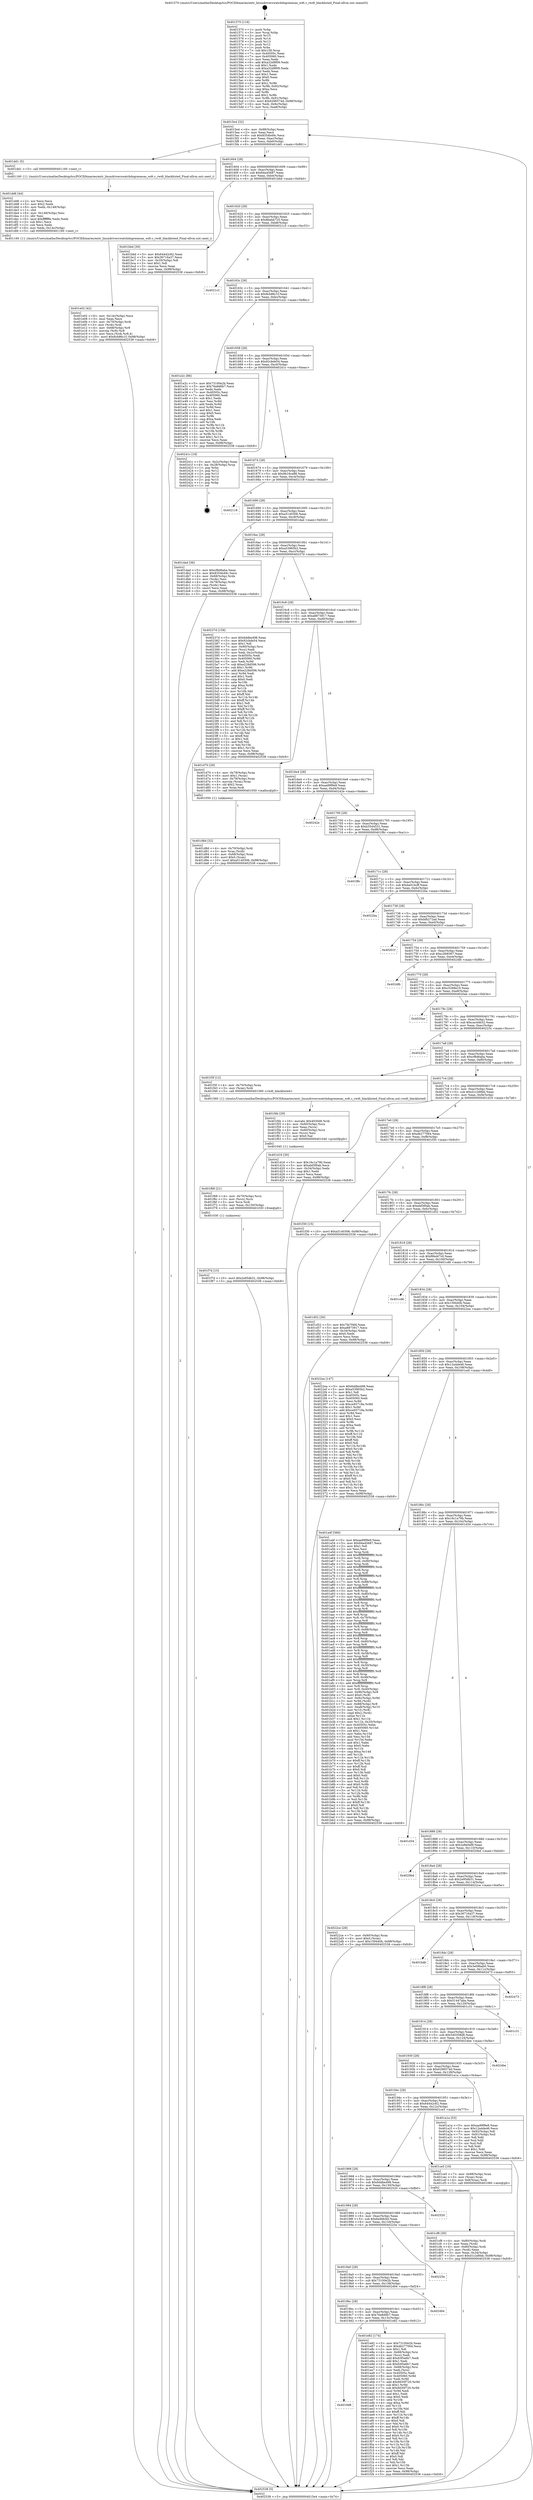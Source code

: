 digraph "0x401570" {
  label = "0x401570 (/mnt/c/Users/mathe/Desktop/tcc/POCII/binaries/extr_linuxdriverswatchdogrenesas_wdt.c_rwdt_blacklisted_Final-ollvm.out::main(0))"
  labelloc = "t"
  node[shape=record]

  Entry [label="",width=0.3,height=0.3,shape=circle,fillcolor=black,style=filled]
  "0x4015e4" [label="{
     0x4015e4 [32]\l
     | [instrs]\l
     &nbsp;&nbsp;0x4015e4 \<+6\>: mov -0x98(%rbp),%eax\l
     &nbsp;&nbsp;0x4015ea \<+2\>: mov %eax,%ecx\l
     &nbsp;&nbsp;0x4015ec \<+6\>: sub $0x8354b49c,%ecx\l
     &nbsp;&nbsp;0x4015f2 \<+6\>: mov %eax,-0xac(%rbp)\l
     &nbsp;&nbsp;0x4015f8 \<+6\>: mov %ecx,-0xb0(%rbp)\l
     &nbsp;&nbsp;0x4015fe \<+6\>: je 0000000000401dd1 \<main+0x861\>\l
  }"]
  "0x401dd1" [label="{
     0x401dd1 [5]\l
     | [instrs]\l
     &nbsp;&nbsp;0x401dd1 \<+5\>: call 0000000000401160 \<next_i\>\l
     | [calls]\l
     &nbsp;&nbsp;0x401160 \{1\} (/mnt/c/Users/mathe/Desktop/tcc/POCII/binaries/extr_linuxdriverswatchdogrenesas_wdt.c_rwdt_blacklisted_Final-ollvm.out::next_i)\l
  }"]
  "0x401604" [label="{
     0x401604 [28]\l
     | [instrs]\l
     &nbsp;&nbsp;0x401604 \<+5\>: jmp 0000000000401609 \<main+0x99\>\l
     &nbsp;&nbsp;0x401609 \<+6\>: mov -0xac(%rbp),%eax\l
     &nbsp;&nbsp;0x40160f \<+5\>: sub $0x84a45687,%eax\l
     &nbsp;&nbsp;0x401614 \<+6\>: mov %eax,-0xb4(%rbp)\l
     &nbsp;&nbsp;0x40161a \<+6\>: je 0000000000401bbd \<main+0x64d\>\l
  }"]
  Exit [label="",width=0.3,height=0.3,shape=circle,fillcolor=black,style=filled,peripheries=2]
  "0x401bbd" [label="{
     0x401bbd [30]\l
     | [instrs]\l
     &nbsp;&nbsp;0x401bbd \<+5\>: mov $0x64442c62,%eax\l
     &nbsp;&nbsp;0x401bc2 \<+5\>: mov $0x36716a37,%ecx\l
     &nbsp;&nbsp;0x401bc7 \<+3\>: mov -0x35(%rbp),%dl\l
     &nbsp;&nbsp;0x401bca \<+3\>: test $0x1,%dl\l
     &nbsp;&nbsp;0x401bcd \<+3\>: cmovne %ecx,%eax\l
     &nbsp;&nbsp;0x401bd0 \<+6\>: mov %eax,-0x98(%rbp)\l
     &nbsp;&nbsp;0x401bd6 \<+5\>: jmp 0000000000402538 \<main+0xfc8\>\l
  }"]
  "0x401620" [label="{
     0x401620 [28]\l
     | [instrs]\l
     &nbsp;&nbsp;0x401620 \<+5\>: jmp 0000000000401625 \<main+0xb5\>\l
     &nbsp;&nbsp;0x401625 \<+6\>: mov -0xac(%rbp),%eax\l
     &nbsp;&nbsp;0x40162b \<+5\>: sub $0x8bebb725,%eax\l
     &nbsp;&nbsp;0x401630 \<+6\>: mov %eax,-0xb8(%rbp)\l
     &nbsp;&nbsp;0x401636 \<+6\>: je 00000000004021c3 \<main+0xc53\>\l
  }"]
  "0x401f7d" [label="{
     0x401f7d [15]\l
     | [instrs]\l
     &nbsp;&nbsp;0x401f7d \<+10\>: movl $0x2e95db31,-0x98(%rbp)\l
     &nbsp;&nbsp;0x401f87 \<+5\>: jmp 0000000000402538 \<main+0xfc8\>\l
  }"]
  "0x4021c3" [label="{
     0x4021c3\l
  }", style=dashed]
  "0x40163c" [label="{
     0x40163c [28]\l
     | [instrs]\l
     &nbsp;&nbsp;0x40163c \<+5\>: jmp 0000000000401641 \<main+0xd1\>\l
     &nbsp;&nbsp;0x401641 \<+6\>: mov -0xac(%rbp),%eax\l
     &nbsp;&nbsp;0x401647 \<+5\>: sub $0x8cb86c1f,%eax\l
     &nbsp;&nbsp;0x40164c \<+6\>: mov %eax,-0xbc(%rbp)\l
     &nbsp;&nbsp;0x401652 \<+6\>: je 0000000000401e2c \<main+0x8bc\>\l
  }"]
  "0x401f68" [label="{
     0x401f68 [21]\l
     | [instrs]\l
     &nbsp;&nbsp;0x401f68 \<+4\>: mov -0x70(%rbp),%rcx\l
     &nbsp;&nbsp;0x401f6c \<+3\>: mov (%rcx),%rcx\l
     &nbsp;&nbsp;0x401f6f \<+3\>: mov %rcx,%rdi\l
     &nbsp;&nbsp;0x401f72 \<+6\>: mov %eax,-0x150(%rbp)\l
     &nbsp;&nbsp;0x401f78 \<+5\>: call 0000000000401030 \<free@plt\>\l
     | [calls]\l
     &nbsp;&nbsp;0x401030 \{1\} (unknown)\l
  }"]
  "0x401e2c" [label="{
     0x401e2c [86]\l
     | [instrs]\l
     &nbsp;&nbsp;0x401e2c \<+5\>: mov $0x73100e2b,%eax\l
     &nbsp;&nbsp;0x401e31 \<+5\>: mov $0x76a8d6b7,%ecx\l
     &nbsp;&nbsp;0x401e36 \<+2\>: xor %edx,%edx\l
     &nbsp;&nbsp;0x401e38 \<+7\>: mov 0x40505c,%esi\l
     &nbsp;&nbsp;0x401e3f \<+7\>: mov 0x405060,%edi\l
     &nbsp;&nbsp;0x401e46 \<+3\>: sub $0x1,%edx\l
     &nbsp;&nbsp;0x401e49 \<+3\>: mov %esi,%r8d\l
     &nbsp;&nbsp;0x401e4c \<+3\>: add %edx,%r8d\l
     &nbsp;&nbsp;0x401e4f \<+4\>: imul %r8d,%esi\l
     &nbsp;&nbsp;0x401e53 \<+3\>: and $0x1,%esi\l
     &nbsp;&nbsp;0x401e56 \<+3\>: cmp $0x0,%esi\l
     &nbsp;&nbsp;0x401e59 \<+4\>: sete %r9b\l
     &nbsp;&nbsp;0x401e5d \<+3\>: cmp $0xa,%edi\l
     &nbsp;&nbsp;0x401e60 \<+4\>: setl %r10b\l
     &nbsp;&nbsp;0x401e64 \<+3\>: mov %r9b,%r11b\l
     &nbsp;&nbsp;0x401e67 \<+3\>: and %r10b,%r11b\l
     &nbsp;&nbsp;0x401e6a \<+3\>: xor %r10b,%r9b\l
     &nbsp;&nbsp;0x401e6d \<+3\>: or %r9b,%r11b\l
     &nbsp;&nbsp;0x401e70 \<+4\>: test $0x1,%r11b\l
     &nbsp;&nbsp;0x401e74 \<+3\>: cmovne %ecx,%eax\l
     &nbsp;&nbsp;0x401e77 \<+6\>: mov %eax,-0x98(%rbp)\l
     &nbsp;&nbsp;0x401e7d \<+5\>: jmp 0000000000402538 \<main+0xfc8\>\l
  }"]
  "0x401658" [label="{
     0x401658 [28]\l
     | [instrs]\l
     &nbsp;&nbsp;0x401658 \<+5\>: jmp 000000000040165d \<main+0xed\>\l
     &nbsp;&nbsp;0x40165d \<+6\>: mov -0xac(%rbp),%eax\l
     &nbsp;&nbsp;0x401663 \<+5\>: sub $0x92cbde54,%eax\l
     &nbsp;&nbsp;0x401668 \<+6\>: mov %eax,-0xc0(%rbp)\l
     &nbsp;&nbsp;0x40166e \<+6\>: je 000000000040241c \<main+0xeac\>\l
  }"]
  "0x401f4b" [label="{
     0x401f4b [29]\l
     | [instrs]\l
     &nbsp;&nbsp;0x401f4b \<+10\>: movabs $0x4030d6,%rdi\l
     &nbsp;&nbsp;0x401f55 \<+4\>: mov -0x60(%rbp),%rcx\l
     &nbsp;&nbsp;0x401f59 \<+2\>: mov %eax,(%rcx)\l
     &nbsp;&nbsp;0x401f5b \<+4\>: mov -0x60(%rbp),%rcx\l
     &nbsp;&nbsp;0x401f5f \<+2\>: mov (%rcx),%esi\l
     &nbsp;&nbsp;0x401f61 \<+2\>: mov $0x0,%al\l
     &nbsp;&nbsp;0x401f63 \<+5\>: call 0000000000401040 \<printf@plt\>\l
     | [calls]\l
     &nbsp;&nbsp;0x401040 \{1\} (unknown)\l
  }"]
  "0x40241c" [label="{
     0x40241c [18]\l
     | [instrs]\l
     &nbsp;&nbsp;0x40241c \<+3\>: mov -0x2c(%rbp),%eax\l
     &nbsp;&nbsp;0x40241f \<+4\>: lea -0x28(%rbp),%rsp\l
     &nbsp;&nbsp;0x402423 \<+1\>: pop %rbx\l
     &nbsp;&nbsp;0x402424 \<+2\>: pop %r12\l
     &nbsp;&nbsp;0x402426 \<+2\>: pop %r13\l
     &nbsp;&nbsp;0x402428 \<+2\>: pop %r14\l
     &nbsp;&nbsp;0x40242a \<+2\>: pop %r15\l
     &nbsp;&nbsp;0x40242c \<+1\>: pop %rbp\l
     &nbsp;&nbsp;0x40242d \<+1\>: ret\l
  }"]
  "0x401674" [label="{
     0x401674 [28]\l
     | [instrs]\l
     &nbsp;&nbsp;0x401674 \<+5\>: jmp 0000000000401679 \<main+0x109\>\l
     &nbsp;&nbsp;0x401679 \<+6\>: mov -0xac(%rbp),%eax\l
     &nbsp;&nbsp;0x40167f \<+5\>: sub $0x9b16ca88,%eax\l
     &nbsp;&nbsp;0x401684 \<+6\>: mov %eax,-0xc4(%rbp)\l
     &nbsp;&nbsp;0x40168a \<+6\>: je 0000000000402118 \<main+0xba8\>\l
  }"]
  "0x4019d8" [label="{
     0x4019d8\l
  }", style=dashed]
  "0x402118" [label="{
     0x402118\l
  }", style=dashed]
  "0x401690" [label="{
     0x401690 [28]\l
     | [instrs]\l
     &nbsp;&nbsp;0x401690 \<+5\>: jmp 0000000000401695 \<main+0x125\>\l
     &nbsp;&nbsp;0x401695 \<+6\>: mov -0xac(%rbp),%eax\l
     &nbsp;&nbsp;0x40169b \<+5\>: sub $0xa5140306,%eax\l
     &nbsp;&nbsp;0x4016a0 \<+6\>: mov %eax,-0xc8(%rbp)\l
     &nbsp;&nbsp;0x4016a6 \<+6\>: je 0000000000401dad \<main+0x83d\>\l
  }"]
  "0x401e82" [label="{
     0x401e82 [174]\l
     | [instrs]\l
     &nbsp;&nbsp;0x401e82 \<+5\>: mov $0x73100e2b,%eax\l
     &nbsp;&nbsp;0x401e87 \<+5\>: mov $0xdb277064,%ecx\l
     &nbsp;&nbsp;0x401e8c \<+2\>: mov $0x1,%dl\l
     &nbsp;&nbsp;0x401e8e \<+4\>: mov -0x68(%rbp),%rsi\l
     &nbsp;&nbsp;0x401e92 \<+2\>: mov (%rsi),%edi\l
     &nbsp;&nbsp;0x401e94 \<+6\>: add $0xfc95a6b7,%edi\l
     &nbsp;&nbsp;0x401e9a \<+3\>: add $0x1,%edi\l
     &nbsp;&nbsp;0x401e9d \<+6\>: sub $0xfc95a6b7,%edi\l
     &nbsp;&nbsp;0x401ea3 \<+4\>: mov -0x68(%rbp),%rsi\l
     &nbsp;&nbsp;0x401ea7 \<+2\>: mov %edi,(%rsi)\l
     &nbsp;&nbsp;0x401ea9 \<+7\>: mov 0x40505c,%edi\l
     &nbsp;&nbsp;0x401eb0 \<+8\>: mov 0x405060,%r8d\l
     &nbsp;&nbsp;0x401eb8 \<+3\>: mov %edi,%r9d\l
     &nbsp;&nbsp;0x401ebb \<+7\>: add $0x9d30f720,%r9d\l
     &nbsp;&nbsp;0x401ec2 \<+4\>: sub $0x1,%r9d\l
     &nbsp;&nbsp;0x401ec6 \<+7\>: sub $0x9d30f720,%r9d\l
     &nbsp;&nbsp;0x401ecd \<+4\>: imul %r9d,%edi\l
     &nbsp;&nbsp;0x401ed1 \<+3\>: and $0x1,%edi\l
     &nbsp;&nbsp;0x401ed4 \<+3\>: cmp $0x0,%edi\l
     &nbsp;&nbsp;0x401ed7 \<+4\>: sete %r10b\l
     &nbsp;&nbsp;0x401edb \<+4\>: cmp $0xa,%r8d\l
     &nbsp;&nbsp;0x401edf \<+4\>: setl %r11b\l
     &nbsp;&nbsp;0x401ee3 \<+3\>: mov %r10b,%bl\l
     &nbsp;&nbsp;0x401ee6 \<+3\>: xor $0xff,%bl\l
     &nbsp;&nbsp;0x401ee9 \<+3\>: mov %r11b,%r14b\l
     &nbsp;&nbsp;0x401eec \<+4\>: xor $0xff,%r14b\l
     &nbsp;&nbsp;0x401ef0 \<+3\>: xor $0x0,%dl\l
     &nbsp;&nbsp;0x401ef3 \<+3\>: mov %bl,%r15b\l
     &nbsp;&nbsp;0x401ef6 \<+4\>: and $0x0,%r15b\l
     &nbsp;&nbsp;0x401efa \<+3\>: and %dl,%r10b\l
     &nbsp;&nbsp;0x401efd \<+3\>: mov %r14b,%r12b\l
     &nbsp;&nbsp;0x401f00 \<+4\>: and $0x0,%r12b\l
     &nbsp;&nbsp;0x401f04 \<+3\>: and %dl,%r11b\l
     &nbsp;&nbsp;0x401f07 \<+3\>: or %r10b,%r15b\l
     &nbsp;&nbsp;0x401f0a \<+3\>: or %r11b,%r12b\l
     &nbsp;&nbsp;0x401f0d \<+3\>: xor %r12b,%r15b\l
     &nbsp;&nbsp;0x401f10 \<+3\>: or %r14b,%bl\l
     &nbsp;&nbsp;0x401f13 \<+3\>: xor $0xff,%bl\l
     &nbsp;&nbsp;0x401f16 \<+3\>: or $0x0,%dl\l
     &nbsp;&nbsp;0x401f19 \<+2\>: and %dl,%bl\l
     &nbsp;&nbsp;0x401f1b \<+3\>: or %bl,%r15b\l
     &nbsp;&nbsp;0x401f1e \<+4\>: test $0x1,%r15b\l
     &nbsp;&nbsp;0x401f22 \<+3\>: cmovne %ecx,%eax\l
     &nbsp;&nbsp;0x401f25 \<+6\>: mov %eax,-0x98(%rbp)\l
     &nbsp;&nbsp;0x401f2b \<+5\>: jmp 0000000000402538 \<main+0xfc8\>\l
  }"]
  "0x401dad" [label="{
     0x401dad [36]\l
     | [instrs]\l
     &nbsp;&nbsp;0x401dad \<+5\>: mov $0xcf8d6aba,%eax\l
     &nbsp;&nbsp;0x401db2 \<+5\>: mov $0x8354b49c,%ecx\l
     &nbsp;&nbsp;0x401db7 \<+4\>: mov -0x68(%rbp),%rdx\l
     &nbsp;&nbsp;0x401dbb \<+2\>: mov (%rdx),%esi\l
     &nbsp;&nbsp;0x401dbd \<+4\>: mov -0x78(%rbp),%rdx\l
     &nbsp;&nbsp;0x401dc1 \<+2\>: cmp (%rdx),%esi\l
     &nbsp;&nbsp;0x401dc3 \<+3\>: cmovl %ecx,%eax\l
     &nbsp;&nbsp;0x401dc6 \<+6\>: mov %eax,-0x98(%rbp)\l
     &nbsp;&nbsp;0x401dcc \<+5\>: jmp 0000000000402538 \<main+0xfc8\>\l
  }"]
  "0x4016ac" [label="{
     0x4016ac [28]\l
     | [instrs]\l
     &nbsp;&nbsp;0x4016ac \<+5\>: jmp 00000000004016b1 \<main+0x141\>\l
     &nbsp;&nbsp;0x4016b1 \<+6\>: mov -0xac(%rbp),%eax\l
     &nbsp;&nbsp;0x4016b7 \<+5\>: sub $0xa53965b2,%eax\l
     &nbsp;&nbsp;0x4016bc \<+6\>: mov %eax,-0xcc(%rbp)\l
     &nbsp;&nbsp;0x4016c2 \<+6\>: je 000000000040237d \<main+0xe0d\>\l
  }"]
  "0x4019bc" [label="{
     0x4019bc [28]\l
     | [instrs]\l
     &nbsp;&nbsp;0x4019bc \<+5\>: jmp 00000000004019c1 \<main+0x451\>\l
     &nbsp;&nbsp;0x4019c1 \<+6\>: mov -0xac(%rbp),%eax\l
     &nbsp;&nbsp;0x4019c7 \<+5\>: sub $0x76a8d6b7,%eax\l
     &nbsp;&nbsp;0x4019cc \<+6\>: mov %eax,-0x13c(%rbp)\l
     &nbsp;&nbsp;0x4019d2 \<+6\>: je 0000000000401e82 \<main+0x912\>\l
  }"]
  "0x40237d" [label="{
     0x40237d [159]\l
     | [instrs]\l
     &nbsp;&nbsp;0x40237d \<+5\>: mov $0x6ddbe498,%eax\l
     &nbsp;&nbsp;0x402382 \<+5\>: mov $0x92cbde54,%ecx\l
     &nbsp;&nbsp;0x402387 \<+2\>: mov $0x1,%dl\l
     &nbsp;&nbsp;0x402389 \<+7\>: mov -0x90(%rbp),%rsi\l
     &nbsp;&nbsp;0x402390 \<+2\>: mov (%rsi),%edi\l
     &nbsp;&nbsp;0x402392 \<+3\>: mov %edi,-0x2c(%rbp)\l
     &nbsp;&nbsp;0x402395 \<+7\>: mov 0x40505c,%edi\l
     &nbsp;&nbsp;0x40239c \<+8\>: mov 0x405060,%r8d\l
     &nbsp;&nbsp;0x4023a4 \<+3\>: mov %edi,%r9d\l
     &nbsp;&nbsp;0x4023a7 \<+7\>: sub $0xe228d596,%r9d\l
     &nbsp;&nbsp;0x4023ae \<+4\>: sub $0x1,%r9d\l
     &nbsp;&nbsp;0x4023b2 \<+7\>: add $0xe228d596,%r9d\l
     &nbsp;&nbsp;0x4023b9 \<+4\>: imul %r9d,%edi\l
     &nbsp;&nbsp;0x4023bd \<+3\>: and $0x1,%edi\l
     &nbsp;&nbsp;0x4023c0 \<+3\>: cmp $0x0,%edi\l
     &nbsp;&nbsp;0x4023c3 \<+4\>: sete %r10b\l
     &nbsp;&nbsp;0x4023c7 \<+4\>: cmp $0xa,%r8d\l
     &nbsp;&nbsp;0x4023cb \<+4\>: setl %r11b\l
     &nbsp;&nbsp;0x4023cf \<+3\>: mov %r10b,%bl\l
     &nbsp;&nbsp;0x4023d2 \<+3\>: xor $0xff,%bl\l
     &nbsp;&nbsp;0x4023d5 \<+3\>: mov %r11b,%r14b\l
     &nbsp;&nbsp;0x4023d8 \<+4\>: xor $0xff,%r14b\l
     &nbsp;&nbsp;0x4023dc \<+3\>: xor $0x1,%dl\l
     &nbsp;&nbsp;0x4023df \<+3\>: mov %bl,%r15b\l
     &nbsp;&nbsp;0x4023e2 \<+4\>: and $0xff,%r15b\l
     &nbsp;&nbsp;0x4023e6 \<+3\>: and %dl,%r10b\l
     &nbsp;&nbsp;0x4023e9 \<+3\>: mov %r14b,%r12b\l
     &nbsp;&nbsp;0x4023ec \<+4\>: and $0xff,%r12b\l
     &nbsp;&nbsp;0x4023f0 \<+3\>: and %dl,%r11b\l
     &nbsp;&nbsp;0x4023f3 \<+3\>: or %r10b,%r15b\l
     &nbsp;&nbsp;0x4023f6 \<+3\>: or %r11b,%r12b\l
     &nbsp;&nbsp;0x4023f9 \<+3\>: xor %r12b,%r15b\l
     &nbsp;&nbsp;0x4023fc \<+3\>: or %r14b,%bl\l
     &nbsp;&nbsp;0x4023ff \<+3\>: xor $0xff,%bl\l
     &nbsp;&nbsp;0x402402 \<+3\>: or $0x1,%dl\l
     &nbsp;&nbsp;0x402405 \<+2\>: and %dl,%bl\l
     &nbsp;&nbsp;0x402407 \<+3\>: or %bl,%r15b\l
     &nbsp;&nbsp;0x40240a \<+4\>: test $0x1,%r15b\l
     &nbsp;&nbsp;0x40240e \<+3\>: cmovne %ecx,%eax\l
     &nbsp;&nbsp;0x402411 \<+6\>: mov %eax,-0x98(%rbp)\l
     &nbsp;&nbsp;0x402417 \<+5\>: jmp 0000000000402538 \<main+0xfc8\>\l
  }"]
  "0x4016c8" [label="{
     0x4016c8 [28]\l
     | [instrs]\l
     &nbsp;&nbsp;0x4016c8 \<+5\>: jmp 00000000004016cd \<main+0x15d\>\l
     &nbsp;&nbsp;0x4016cd \<+6\>: mov -0xac(%rbp),%eax\l
     &nbsp;&nbsp;0x4016d3 \<+5\>: sub $0xa8873917,%eax\l
     &nbsp;&nbsp;0x4016d8 \<+6\>: mov %eax,-0xd0(%rbp)\l
     &nbsp;&nbsp;0x4016de \<+6\>: je 0000000000401d70 \<main+0x800\>\l
  }"]
  "0x402494" [label="{
     0x402494\l
  }", style=dashed]
  "0x401d70" [label="{
     0x401d70 [29]\l
     | [instrs]\l
     &nbsp;&nbsp;0x401d70 \<+4\>: mov -0x78(%rbp),%rax\l
     &nbsp;&nbsp;0x401d74 \<+6\>: movl $0x1,(%rax)\l
     &nbsp;&nbsp;0x401d7a \<+4\>: mov -0x78(%rbp),%rax\l
     &nbsp;&nbsp;0x401d7e \<+3\>: movslq (%rax),%rax\l
     &nbsp;&nbsp;0x401d81 \<+4\>: shl $0x2,%rax\l
     &nbsp;&nbsp;0x401d85 \<+3\>: mov %rax,%rdi\l
     &nbsp;&nbsp;0x401d88 \<+5\>: call 0000000000401050 \<malloc@plt\>\l
     | [calls]\l
     &nbsp;&nbsp;0x401050 \{1\} (unknown)\l
  }"]
  "0x4016e4" [label="{
     0x4016e4 [28]\l
     | [instrs]\l
     &nbsp;&nbsp;0x4016e4 \<+5\>: jmp 00000000004016e9 \<main+0x179\>\l
     &nbsp;&nbsp;0x4016e9 \<+6\>: mov -0xac(%rbp),%eax\l
     &nbsp;&nbsp;0x4016ef \<+5\>: sub $0xaa99f9e9,%eax\l
     &nbsp;&nbsp;0x4016f4 \<+6\>: mov %eax,-0xd4(%rbp)\l
     &nbsp;&nbsp;0x4016fa \<+6\>: je 000000000040242e \<main+0xebe\>\l
  }"]
  "0x4019a0" [label="{
     0x4019a0 [28]\l
     | [instrs]\l
     &nbsp;&nbsp;0x4019a0 \<+5\>: jmp 00000000004019a5 \<main+0x435\>\l
     &nbsp;&nbsp;0x4019a5 \<+6\>: mov -0xac(%rbp),%eax\l
     &nbsp;&nbsp;0x4019ab \<+5\>: sub $0x73100e2b,%eax\l
     &nbsp;&nbsp;0x4019b0 \<+6\>: mov %eax,-0x138(%rbp)\l
     &nbsp;&nbsp;0x4019b6 \<+6\>: je 0000000000402494 \<main+0xf24\>\l
  }"]
  "0x40242e" [label="{
     0x40242e\l
  }", style=dashed]
  "0x401700" [label="{
     0x401700 [28]\l
     | [instrs]\l
     &nbsp;&nbsp;0x401700 \<+5\>: jmp 0000000000401705 \<main+0x195\>\l
     &nbsp;&nbsp;0x401705 \<+6\>: mov -0xac(%rbp),%eax\l
     &nbsp;&nbsp;0x40170b \<+5\>: sub $0xb3544531,%eax\l
     &nbsp;&nbsp;0x401710 \<+6\>: mov %eax,-0xd8(%rbp)\l
     &nbsp;&nbsp;0x401716 \<+6\>: je 0000000000401f8c \<main+0xa1c\>\l
  }"]
  "0x40225e" [label="{
     0x40225e\l
  }", style=dashed]
  "0x401f8c" [label="{
     0x401f8c\l
  }", style=dashed]
  "0x40171c" [label="{
     0x40171c [28]\l
     | [instrs]\l
     &nbsp;&nbsp;0x40171c \<+5\>: jmp 0000000000401721 \<main+0x1b1\>\l
     &nbsp;&nbsp;0x401721 \<+6\>: mov -0xac(%rbp),%eax\l
     &nbsp;&nbsp;0x401727 \<+5\>: sub $0xbe01bcff,%eax\l
     &nbsp;&nbsp;0x40172c \<+6\>: mov %eax,-0xdc(%rbp)\l
     &nbsp;&nbsp;0x401732 \<+6\>: je 00000000004022ba \<main+0xd4a\>\l
  }"]
  "0x401984" [label="{
     0x401984 [28]\l
     | [instrs]\l
     &nbsp;&nbsp;0x401984 \<+5\>: jmp 0000000000401989 \<main+0x419\>\l
     &nbsp;&nbsp;0x401989 \<+6\>: mov -0xac(%rbp),%eax\l
     &nbsp;&nbsp;0x40198f \<+5\>: sub $0x6e4fdcb0,%eax\l
     &nbsp;&nbsp;0x401994 \<+6\>: mov %eax,-0x134(%rbp)\l
     &nbsp;&nbsp;0x40199a \<+6\>: je 000000000040225e \<main+0xcee\>\l
  }"]
  "0x4022ba" [label="{
     0x4022ba\l
  }", style=dashed]
  "0x401738" [label="{
     0x401738 [28]\l
     | [instrs]\l
     &nbsp;&nbsp;0x401738 \<+5\>: jmp 000000000040173d \<main+0x1cd\>\l
     &nbsp;&nbsp;0x40173d \<+6\>: mov -0xac(%rbp),%eax\l
     &nbsp;&nbsp;0x401743 \<+5\>: sub $0xbfb272ad,%eax\l
     &nbsp;&nbsp;0x401748 \<+6\>: mov %eax,-0xe0(%rbp)\l
     &nbsp;&nbsp;0x40174e \<+6\>: je 000000000040201f \<main+0xaaf\>\l
  }"]
  "0x402520" [label="{
     0x402520\l
  }", style=dashed]
  "0x40201f" [label="{
     0x40201f\l
  }", style=dashed]
  "0x401754" [label="{
     0x401754 [28]\l
     | [instrs]\l
     &nbsp;&nbsp;0x401754 \<+5\>: jmp 0000000000401759 \<main+0x1e9\>\l
     &nbsp;&nbsp;0x401759 \<+6\>: mov -0xac(%rbp),%eax\l
     &nbsp;&nbsp;0x40175f \<+5\>: sub $0xc2fe8367,%eax\l
     &nbsp;&nbsp;0x401764 \<+6\>: mov %eax,-0xe4(%rbp)\l
     &nbsp;&nbsp;0x40176a \<+6\>: je 00000000004024fb \<main+0xf8b\>\l
  }"]
  "0x401e02" [label="{
     0x401e02 [42]\l
     | [instrs]\l
     &nbsp;&nbsp;0x401e02 \<+6\>: mov -0x14c(%rbp),%ecx\l
     &nbsp;&nbsp;0x401e08 \<+3\>: imul %eax,%ecx\l
     &nbsp;&nbsp;0x401e0b \<+4\>: mov -0x70(%rbp),%rdi\l
     &nbsp;&nbsp;0x401e0f \<+3\>: mov (%rdi),%rdi\l
     &nbsp;&nbsp;0x401e12 \<+4\>: mov -0x68(%rbp),%r8\l
     &nbsp;&nbsp;0x401e16 \<+3\>: movslq (%r8),%r8\l
     &nbsp;&nbsp;0x401e19 \<+4\>: mov %ecx,(%rdi,%r8,4)\l
     &nbsp;&nbsp;0x401e1d \<+10\>: movl $0x8cb86c1f,-0x98(%rbp)\l
     &nbsp;&nbsp;0x401e27 \<+5\>: jmp 0000000000402538 \<main+0xfc8\>\l
  }"]
  "0x4024fb" [label="{
     0x4024fb\l
  }", style=dashed]
  "0x401770" [label="{
     0x401770 [28]\l
     | [instrs]\l
     &nbsp;&nbsp;0x401770 \<+5\>: jmp 0000000000401775 \<main+0x205\>\l
     &nbsp;&nbsp;0x401775 \<+6\>: mov -0xac(%rbp),%eax\l
     &nbsp;&nbsp;0x40177b \<+5\>: sub $0xc5268e19,%eax\l
     &nbsp;&nbsp;0x401780 \<+6\>: mov %eax,-0xe8(%rbp)\l
     &nbsp;&nbsp;0x401786 \<+6\>: je 00000000004020ae \<main+0xb3e\>\l
  }"]
  "0x401dd6" [label="{
     0x401dd6 [44]\l
     | [instrs]\l
     &nbsp;&nbsp;0x401dd6 \<+2\>: xor %ecx,%ecx\l
     &nbsp;&nbsp;0x401dd8 \<+5\>: mov $0x2,%edx\l
     &nbsp;&nbsp;0x401ddd \<+6\>: mov %edx,-0x148(%rbp)\l
     &nbsp;&nbsp;0x401de3 \<+1\>: cltd\l
     &nbsp;&nbsp;0x401de4 \<+6\>: mov -0x148(%rbp),%esi\l
     &nbsp;&nbsp;0x401dea \<+2\>: idiv %esi\l
     &nbsp;&nbsp;0x401dec \<+6\>: imul $0xfffffffe,%edx,%edx\l
     &nbsp;&nbsp;0x401df2 \<+3\>: sub $0x1,%ecx\l
     &nbsp;&nbsp;0x401df5 \<+2\>: sub %ecx,%edx\l
     &nbsp;&nbsp;0x401df7 \<+6\>: mov %edx,-0x14c(%rbp)\l
     &nbsp;&nbsp;0x401dfd \<+5\>: call 0000000000401160 \<next_i\>\l
     | [calls]\l
     &nbsp;&nbsp;0x401160 \{1\} (/mnt/c/Users/mathe/Desktop/tcc/POCII/binaries/extr_linuxdriverswatchdogrenesas_wdt.c_rwdt_blacklisted_Final-ollvm.out::next_i)\l
  }"]
  "0x4020ae" [label="{
     0x4020ae\l
  }", style=dashed]
  "0x40178c" [label="{
     0x40178c [28]\l
     | [instrs]\l
     &nbsp;&nbsp;0x40178c \<+5\>: jmp 0000000000401791 \<main+0x221\>\l
     &nbsp;&nbsp;0x401791 \<+6\>: mov -0xac(%rbp),%eax\l
     &nbsp;&nbsp;0x401797 \<+5\>: sub $0xcac44b32,%eax\l
     &nbsp;&nbsp;0x40179c \<+6\>: mov %eax,-0xec(%rbp)\l
     &nbsp;&nbsp;0x4017a2 \<+6\>: je 000000000040223c \<main+0xccc\>\l
  }"]
  "0x401d8d" [label="{
     0x401d8d [32]\l
     | [instrs]\l
     &nbsp;&nbsp;0x401d8d \<+4\>: mov -0x70(%rbp),%rdi\l
     &nbsp;&nbsp;0x401d91 \<+3\>: mov %rax,(%rdi)\l
     &nbsp;&nbsp;0x401d94 \<+4\>: mov -0x68(%rbp),%rax\l
     &nbsp;&nbsp;0x401d98 \<+6\>: movl $0x0,(%rax)\l
     &nbsp;&nbsp;0x401d9e \<+10\>: movl $0xa5140306,-0x98(%rbp)\l
     &nbsp;&nbsp;0x401da8 \<+5\>: jmp 0000000000402538 \<main+0xfc8\>\l
  }"]
  "0x40223c" [label="{
     0x40223c\l
  }", style=dashed]
  "0x4017a8" [label="{
     0x4017a8 [28]\l
     | [instrs]\l
     &nbsp;&nbsp;0x4017a8 \<+5\>: jmp 00000000004017ad \<main+0x23d\>\l
     &nbsp;&nbsp;0x4017ad \<+6\>: mov -0xac(%rbp),%eax\l
     &nbsp;&nbsp;0x4017b3 \<+5\>: sub $0xcf8d6aba,%eax\l
     &nbsp;&nbsp;0x4017b8 \<+6\>: mov %eax,-0xf0(%rbp)\l
     &nbsp;&nbsp;0x4017be \<+6\>: je 0000000000401f3f \<main+0x9cf\>\l
  }"]
  "0x401cf8" [label="{
     0x401cf8 [30]\l
     | [instrs]\l
     &nbsp;&nbsp;0x401cf8 \<+4\>: mov -0x80(%rbp),%rdi\l
     &nbsp;&nbsp;0x401cfc \<+2\>: mov %eax,(%rdi)\l
     &nbsp;&nbsp;0x401cfe \<+4\>: mov -0x80(%rbp),%rdi\l
     &nbsp;&nbsp;0x401d02 \<+2\>: mov (%rdi),%eax\l
     &nbsp;&nbsp;0x401d04 \<+3\>: mov %eax,-0x34(%rbp)\l
     &nbsp;&nbsp;0x401d07 \<+10\>: movl $0xd1c2d6bb,-0x98(%rbp)\l
     &nbsp;&nbsp;0x401d11 \<+5\>: jmp 0000000000402538 \<main+0xfc8\>\l
  }"]
  "0x401f3f" [label="{
     0x401f3f [12]\l
     | [instrs]\l
     &nbsp;&nbsp;0x401f3f \<+4\>: mov -0x70(%rbp),%rax\l
     &nbsp;&nbsp;0x401f43 \<+3\>: mov (%rax),%rdi\l
     &nbsp;&nbsp;0x401f46 \<+5\>: call 0000000000401560 \<rwdt_blacklisted\>\l
     | [calls]\l
     &nbsp;&nbsp;0x401560 \{1\} (/mnt/c/Users/mathe/Desktop/tcc/POCII/binaries/extr_linuxdriverswatchdogrenesas_wdt.c_rwdt_blacklisted_Final-ollvm.out::rwdt_blacklisted)\l
  }"]
  "0x4017c4" [label="{
     0x4017c4 [28]\l
     | [instrs]\l
     &nbsp;&nbsp;0x4017c4 \<+5\>: jmp 00000000004017c9 \<main+0x259\>\l
     &nbsp;&nbsp;0x4017c9 \<+6\>: mov -0xac(%rbp),%eax\l
     &nbsp;&nbsp;0x4017cf \<+5\>: sub $0xd1c2d6bb,%eax\l
     &nbsp;&nbsp;0x4017d4 \<+6\>: mov %eax,-0xf4(%rbp)\l
     &nbsp;&nbsp;0x4017da \<+6\>: je 0000000000401d16 \<main+0x7a6\>\l
  }"]
  "0x401968" [label="{
     0x401968 [28]\l
     | [instrs]\l
     &nbsp;&nbsp;0x401968 \<+5\>: jmp 000000000040196d \<main+0x3fd\>\l
     &nbsp;&nbsp;0x40196d \<+6\>: mov -0xac(%rbp),%eax\l
     &nbsp;&nbsp;0x401973 \<+5\>: sub $0x6ddbe498,%eax\l
     &nbsp;&nbsp;0x401978 \<+6\>: mov %eax,-0x130(%rbp)\l
     &nbsp;&nbsp;0x40197e \<+6\>: je 0000000000402520 \<main+0xfb0\>\l
  }"]
  "0x401d16" [label="{
     0x401d16 [30]\l
     | [instrs]\l
     &nbsp;&nbsp;0x401d16 \<+5\>: mov $0x16c1a79b,%eax\l
     &nbsp;&nbsp;0x401d1b \<+5\>: mov $0xebf3f0ab,%ecx\l
     &nbsp;&nbsp;0x401d20 \<+3\>: mov -0x34(%rbp),%edx\l
     &nbsp;&nbsp;0x401d23 \<+3\>: cmp $0x1,%edx\l
     &nbsp;&nbsp;0x401d26 \<+3\>: cmovl %ecx,%eax\l
     &nbsp;&nbsp;0x401d29 \<+6\>: mov %eax,-0x98(%rbp)\l
     &nbsp;&nbsp;0x401d2f \<+5\>: jmp 0000000000402538 \<main+0xfc8\>\l
  }"]
  "0x4017e0" [label="{
     0x4017e0 [28]\l
     | [instrs]\l
     &nbsp;&nbsp;0x4017e0 \<+5\>: jmp 00000000004017e5 \<main+0x275\>\l
     &nbsp;&nbsp;0x4017e5 \<+6\>: mov -0xac(%rbp),%eax\l
     &nbsp;&nbsp;0x4017eb \<+5\>: sub $0xdb277064,%eax\l
     &nbsp;&nbsp;0x4017f0 \<+6\>: mov %eax,-0xf8(%rbp)\l
     &nbsp;&nbsp;0x4017f6 \<+6\>: je 0000000000401f30 \<main+0x9c0\>\l
  }"]
  "0x401ce5" [label="{
     0x401ce5 [19]\l
     | [instrs]\l
     &nbsp;&nbsp;0x401ce5 \<+7\>: mov -0x88(%rbp),%rax\l
     &nbsp;&nbsp;0x401cec \<+3\>: mov (%rax),%rax\l
     &nbsp;&nbsp;0x401cef \<+4\>: mov 0x8(%rax),%rdi\l
     &nbsp;&nbsp;0x401cf3 \<+5\>: call 0000000000401060 \<atoi@plt\>\l
     | [calls]\l
     &nbsp;&nbsp;0x401060 \{1\} (unknown)\l
  }"]
  "0x401f30" [label="{
     0x401f30 [15]\l
     | [instrs]\l
     &nbsp;&nbsp;0x401f30 \<+10\>: movl $0xa5140306,-0x98(%rbp)\l
     &nbsp;&nbsp;0x401f3a \<+5\>: jmp 0000000000402538 \<main+0xfc8\>\l
  }"]
  "0x4017fc" [label="{
     0x4017fc [28]\l
     | [instrs]\l
     &nbsp;&nbsp;0x4017fc \<+5\>: jmp 0000000000401801 \<main+0x291\>\l
     &nbsp;&nbsp;0x401801 \<+6\>: mov -0xac(%rbp),%eax\l
     &nbsp;&nbsp;0x401807 \<+5\>: sub $0xebf3f0ab,%eax\l
     &nbsp;&nbsp;0x40180c \<+6\>: mov %eax,-0xfc(%rbp)\l
     &nbsp;&nbsp;0x401812 \<+6\>: je 0000000000401d52 \<main+0x7e2\>\l
  }"]
  "0x401570" [label="{
     0x401570 [116]\l
     | [instrs]\l
     &nbsp;&nbsp;0x401570 \<+1\>: push %rbp\l
     &nbsp;&nbsp;0x401571 \<+3\>: mov %rsp,%rbp\l
     &nbsp;&nbsp;0x401574 \<+2\>: push %r15\l
     &nbsp;&nbsp;0x401576 \<+2\>: push %r14\l
     &nbsp;&nbsp;0x401578 \<+2\>: push %r13\l
     &nbsp;&nbsp;0x40157a \<+2\>: push %r12\l
     &nbsp;&nbsp;0x40157c \<+1\>: push %rbx\l
     &nbsp;&nbsp;0x40157d \<+7\>: sub $0x158,%rsp\l
     &nbsp;&nbsp;0x401584 \<+7\>: mov 0x40505c,%eax\l
     &nbsp;&nbsp;0x40158b \<+7\>: mov 0x405060,%ecx\l
     &nbsp;&nbsp;0x401592 \<+2\>: mov %eax,%edx\l
     &nbsp;&nbsp;0x401594 \<+6\>: add $0xa32d9f09,%edx\l
     &nbsp;&nbsp;0x40159a \<+3\>: sub $0x1,%edx\l
     &nbsp;&nbsp;0x40159d \<+6\>: sub $0xa32d9f09,%edx\l
     &nbsp;&nbsp;0x4015a3 \<+3\>: imul %edx,%eax\l
     &nbsp;&nbsp;0x4015a6 \<+3\>: and $0x1,%eax\l
     &nbsp;&nbsp;0x4015a9 \<+3\>: cmp $0x0,%eax\l
     &nbsp;&nbsp;0x4015ac \<+4\>: sete %r8b\l
     &nbsp;&nbsp;0x4015b0 \<+4\>: and $0x1,%r8b\l
     &nbsp;&nbsp;0x4015b4 \<+7\>: mov %r8b,-0x92(%rbp)\l
     &nbsp;&nbsp;0x4015bb \<+3\>: cmp $0xa,%ecx\l
     &nbsp;&nbsp;0x4015be \<+4\>: setl %r8b\l
     &nbsp;&nbsp;0x4015c2 \<+4\>: and $0x1,%r8b\l
     &nbsp;&nbsp;0x4015c6 \<+7\>: mov %r8b,-0x91(%rbp)\l
     &nbsp;&nbsp;0x4015cd \<+10\>: movl $0x6296574d,-0x98(%rbp)\l
     &nbsp;&nbsp;0x4015d7 \<+6\>: mov %edi,-0x9c(%rbp)\l
     &nbsp;&nbsp;0x4015dd \<+7\>: mov %rsi,-0xa8(%rbp)\l
  }"]
  "0x401d52" [label="{
     0x401d52 [30]\l
     | [instrs]\l
     &nbsp;&nbsp;0x401d52 \<+5\>: mov $0x7fa7f4fd,%eax\l
     &nbsp;&nbsp;0x401d57 \<+5\>: mov $0xa8873917,%ecx\l
     &nbsp;&nbsp;0x401d5c \<+3\>: mov -0x34(%rbp),%edx\l
     &nbsp;&nbsp;0x401d5f \<+3\>: cmp $0x0,%edx\l
     &nbsp;&nbsp;0x401d62 \<+3\>: cmove %ecx,%eax\l
     &nbsp;&nbsp;0x401d65 \<+6\>: mov %eax,-0x98(%rbp)\l
     &nbsp;&nbsp;0x401d6b \<+5\>: jmp 0000000000402538 \<main+0xfc8\>\l
  }"]
  "0x401818" [label="{
     0x401818 [28]\l
     | [instrs]\l
     &nbsp;&nbsp;0x401818 \<+5\>: jmp 000000000040181d \<main+0x2ad\>\l
     &nbsp;&nbsp;0x40181d \<+6\>: mov -0xac(%rbp),%eax\l
     &nbsp;&nbsp;0x401823 \<+5\>: sub $0xf6bd47c0,%eax\l
     &nbsp;&nbsp;0x401828 \<+6\>: mov %eax,-0x100(%rbp)\l
     &nbsp;&nbsp;0x40182e \<+6\>: je 0000000000401cd6 \<main+0x766\>\l
  }"]
  "0x402538" [label="{
     0x402538 [5]\l
     | [instrs]\l
     &nbsp;&nbsp;0x402538 \<+5\>: jmp 00000000004015e4 \<main+0x74\>\l
  }"]
  "0x401cd6" [label="{
     0x401cd6\l
  }", style=dashed]
  "0x401834" [label="{
     0x401834 [28]\l
     | [instrs]\l
     &nbsp;&nbsp;0x401834 \<+5\>: jmp 0000000000401839 \<main+0x2c9\>\l
     &nbsp;&nbsp;0x401839 \<+6\>: mov -0xac(%rbp),%eax\l
     &nbsp;&nbsp;0x40183f \<+5\>: sub $0x159440b,%eax\l
     &nbsp;&nbsp;0x401844 \<+6\>: mov %eax,-0x104(%rbp)\l
     &nbsp;&nbsp;0x40184a \<+6\>: je 00000000004022ea \<main+0xd7a\>\l
  }"]
  "0x40194c" [label="{
     0x40194c [28]\l
     | [instrs]\l
     &nbsp;&nbsp;0x40194c \<+5\>: jmp 0000000000401951 \<main+0x3e1\>\l
     &nbsp;&nbsp;0x401951 \<+6\>: mov -0xac(%rbp),%eax\l
     &nbsp;&nbsp;0x401957 \<+5\>: sub $0x64442c62,%eax\l
     &nbsp;&nbsp;0x40195c \<+6\>: mov %eax,-0x12c(%rbp)\l
     &nbsp;&nbsp;0x401962 \<+6\>: je 0000000000401ce5 \<main+0x775\>\l
  }"]
  "0x4022ea" [label="{
     0x4022ea [147]\l
     | [instrs]\l
     &nbsp;&nbsp;0x4022ea \<+5\>: mov $0x6ddbe498,%eax\l
     &nbsp;&nbsp;0x4022ef \<+5\>: mov $0xa53965b2,%ecx\l
     &nbsp;&nbsp;0x4022f4 \<+2\>: mov $0x1,%dl\l
     &nbsp;&nbsp;0x4022f6 \<+7\>: mov 0x40505c,%esi\l
     &nbsp;&nbsp;0x4022fd \<+7\>: mov 0x405060,%edi\l
     &nbsp;&nbsp;0x402304 \<+3\>: mov %esi,%r8d\l
     &nbsp;&nbsp;0x402307 \<+7\>: sub $0xce93718a,%r8d\l
     &nbsp;&nbsp;0x40230e \<+4\>: sub $0x1,%r8d\l
     &nbsp;&nbsp;0x402312 \<+7\>: add $0xce93718a,%r8d\l
     &nbsp;&nbsp;0x402319 \<+4\>: imul %r8d,%esi\l
     &nbsp;&nbsp;0x40231d \<+3\>: and $0x1,%esi\l
     &nbsp;&nbsp;0x402320 \<+3\>: cmp $0x0,%esi\l
     &nbsp;&nbsp;0x402323 \<+4\>: sete %r9b\l
     &nbsp;&nbsp;0x402327 \<+3\>: cmp $0xa,%edi\l
     &nbsp;&nbsp;0x40232a \<+4\>: setl %r10b\l
     &nbsp;&nbsp;0x40232e \<+3\>: mov %r9b,%r11b\l
     &nbsp;&nbsp;0x402331 \<+4\>: xor $0xff,%r11b\l
     &nbsp;&nbsp;0x402335 \<+3\>: mov %r10b,%bl\l
     &nbsp;&nbsp;0x402338 \<+3\>: xor $0xff,%bl\l
     &nbsp;&nbsp;0x40233b \<+3\>: xor $0x0,%dl\l
     &nbsp;&nbsp;0x40233e \<+3\>: mov %r11b,%r14b\l
     &nbsp;&nbsp;0x402341 \<+4\>: and $0x0,%r14b\l
     &nbsp;&nbsp;0x402345 \<+3\>: and %dl,%r9b\l
     &nbsp;&nbsp;0x402348 \<+3\>: mov %bl,%r15b\l
     &nbsp;&nbsp;0x40234b \<+4\>: and $0x0,%r15b\l
     &nbsp;&nbsp;0x40234f \<+3\>: and %dl,%r10b\l
     &nbsp;&nbsp;0x402352 \<+3\>: or %r9b,%r14b\l
     &nbsp;&nbsp;0x402355 \<+3\>: or %r10b,%r15b\l
     &nbsp;&nbsp;0x402358 \<+3\>: xor %r15b,%r14b\l
     &nbsp;&nbsp;0x40235b \<+3\>: or %bl,%r11b\l
     &nbsp;&nbsp;0x40235e \<+4\>: xor $0xff,%r11b\l
     &nbsp;&nbsp;0x402362 \<+3\>: or $0x0,%dl\l
     &nbsp;&nbsp;0x402365 \<+3\>: and %dl,%r11b\l
     &nbsp;&nbsp;0x402368 \<+3\>: or %r11b,%r14b\l
     &nbsp;&nbsp;0x40236b \<+4\>: test $0x1,%r14b\l
     &nbsp;&nbsp;0x40236f \<+3\>: cmovne %ecx,%eax\l
     &nbsp;&nbsp;0x402372 \<+6\>: mov %eax,-0x98(%rbp)\l
     &nbsp;&nbsp;0x402378 \<+5\>: jmp 0000000000402538 \<main+0xfc8\>\l
  }"]
  "0x401850" [label="{
     0x401850 [28]\l
     | [instrs]\l
     &nbsp;&nbsp;0x401850 \<+5\>: jmp 0000000000401855 \<main+0x2e5\>\l
     &nbsp;&nbsp;0x401855 \<+6\>: mov -0xac(%rbp),%eax\l
     &nbsp;&nbsp;0x40185b \<+5\>: sub $0x12a4de46,%eax\l
     &nbsp;&nbsp;0x401860 \<+6\>: mov %eax,-0x108(%rbp)\l
     &nbsp;&nbsp;0x401866 \<+6\>: je 0000000000401a4f \<main+0x4df\>\l
  }"]
  "0x401a1a" [label="{
     0x401a1a [53]\l
     | [instrs]\l
     &nbsp;&nbsp;0x401a1a \<+5\>: mov $0xaa99f9e9,%eax\l
     &nbsp;&nbsp;0x401a1f \<+5\>: mov $0x12a4de46,%ecx\l
     &nbsp;&nbsp;0x401a24 \<+6\>: mov -0x92(%rbp),%dl\l
     &nbsp;&nbsp;0x401a2a \<+7\>: mov -0x91(%rbp),%sil\l
     &nbsp;&nbsp;0x401a31 \<+3\>: mov %dl,%dil\l
     &nbsp;&nbsp;0x401a34 \<+3\>: and %sil,%dil\l
     &nbsp;&nbsp;0x401a37 \<+3\>: xor %sil,%dl\l
     &nbsp;&nbsp;0x401a3a \<+3\>: or %dl,%dil\l
     &nbsp;&nbsp;0x401a3d \<+4\>: test $0x1,%dil\l
     &nbsp;&nbsp;0x401a41 \<+3\>: cmovne %ecx,%eax\l
     &nbsp;&nbsp;0x401a44 \<+6\>: mov %eax,-0x98(%rbp)\l
     &nbsp;&nbsp;0x401a4a \<+5\>: jmp 0000000000402538 \<main+0xfc8\>\l
  }"]
  "0x401a4f" [label="{
     0x401a4f [366]\l
     | [instrs]\l
     &nbsp;&nbsp;0x401a4f \<+5\>: mov $0xaa99f9e9,%eax\l
     &nbsp;&nbsp;0x401a54 \<+5\>: mov $0x84a45687,%ecx\l
     &nbsp;&nbsp;0x401a59 \<+2\>: mov $0x1,%dl\l
     &nbsp;&nbsp;0x401a5b \<+2\>: xor %esi,%esi\l
     &nbsp;&nbsp;0x401a5d \<+3\>: mov %rsp,%rdi\l
     &nbsp;&nbsp;0x401a60 \<+4\>: add $0xfffffffffffffff0,%rdi\l
     &nbsp;&nbsp;0x401a64 \<+3\>: mov %rdi,%rsp\l
     &nbsp;&nbsp;0x401a67 \<+7\>: mov %rdi,-0x90(%rbp)\l
     &nbsp;&nbsp;0x401a6e \<+3\>: mov %rsp,%rdi\l
     &nbsp;&nbsp;0x401a71 \<+4\>: add $0xfffffffffffffff0,%rdi\l
     &nbsp;&nbsp;0x401a75 \<+3\>: mov %rdi,%rsp\l
     &nbsp;&nbsp;0x401a78 \<+3\>: mov %rsp,%r8\l
     &nbsp;&nbsp;0x401a7b \<+4\>: add $0xfffffffffffffff0,%r8\l
     &nbsp;&nbsp;0x401a7f \<+3\>: mov %r8,%rsp\l
     &nbsp;&nbsp;0x401a82 \<+7\>: mov %r8,-0x88(%rbp)\l
     &nbsp;&nbsp;0x401a89 \<+3\>: mov %rsp,%r8\l
     &nbsp;&nbsp;0x401a8c \<+4\>: add $0xfffffffffffffff0,%r8\l
     &nbsp;&nbsp;0x401a90 \<+3\>: mov %r8,%rsp\l
     &nbsp;&nbsp;0x401a93 \<+4\>: mov %r8,-0x80(%rbp)\l
     &nbsp;&nbsp;0x401a97 \<+3\>: mov %rsp,%r8\l
     &nbsp;&nbsp;0x401a9a \<+4\>: add $0xfffffffffffffff0,%r8\l
     &nbsp;&nbsp;0x401a9e \<+3\>: mov %r8,%rsp\l
     &nbsp;&nbsp;0x401aa1 \<+4\>: mov %r8,-0x78(%rbp)\l
     &nbsp;&nbsp;0x401aa5 \<+3\>: mov %rsp,%r8\l
     &nbsp;&nbsp;0x401aa8 \<+4\>: add $0xfffffffffffffff0,%r8\l
     &nbsp;&nbsp;0x401aac \<+3\>: mov %r8,%rsp\l
     &nbsp;&nbsp;0x401aaf \<+4\>: mov %r8,-0x70(%rbp)\l
     &nbsp;&nbsp;0x401ab3 \<+3\>: mov %rsp,%r8\l
     &nbsp;&nbsp;0x401ab6 \<+4\>: add $0xfffffffffffffff0,%r8\l
     &nbsp;&nbsp;0x401aba \<+3\>: mov %r8,%rsp\l
     &nbsp;&nbsp;0x401abd \<+4\>: mov %r8,-0x68(%rbp)\l
     &nbsp;&nbsp;0x401ac1 \<+3\>: mov %rsp,%r8\l
     &nbsp;&nbsp;0x401ac4 \<+4\>: add $0xfffffffffffffff0,%r8\l
     &nbsp;&nbsp;0x401ac8 \<+3\>: mov %r8,%rsp\l
     &nbsp;&nbsp;0x401acb \<+4\>: mov %r8,-0x60(%rbp)\l
     &nbsp;&nbsp;0x401acf \<+3\>: mov %rsp,%r8\l
     &nbsp;&nbsp;0x401ad2 \<+4\>: add $0xfffffffffffffff0,%r8\l
     &nbsp;&nbsp;0x401ad6 \<+3\>: mov %r8,%rsp\l
     &nbsp;&nbsp;0x401ad9 \<+4\>: mov %r8,-0x58(%rbp)\l
     &nbsp;&nbsp;0x401add \<+3\>: mov %rsp,%r8\l
     &nbsp;&nbsp;0x401ae0 \<+4\>: add $0xfffffffffffffff0,%r8\l
     &nbsp;&nbsp;0x401ae4 \<+3\>: mov %r8,%rsp\l
     &nbsp;&nbsp;0x401ae7 \<+4\>: mov %r8,-0x50(%rbp)\l
     &nbsp;&nbsp;0x401aeb \<+3\>: mov %rsp,%r8\l
     &nbsp;&nbsp;0x401aee \<+4\>: add $0xfffffffffffffff0,%r8\l
     &nbsp;&nbsp;0x401af2 \<+3\>: mov %r8,%rsp\l
     &nbsp;&nbsp;0x401af5 \<+4\>: mov %r8,-0x48(%rbp)\l
     &nbsp;&nbsp;0x401af9 \<+3\>: mov %rsp,%r8\l
     &nbsp;&nbsp;0x401afc \<+4\>: add $0xfffffffffffffff0,%r8\l
     &nbsp;&nbsp;0x401b00 \<+3\>: mov %r8,%rsp\l
     &nbsp;&nbsp;0x401b03 \<+4\>: mov %r8,-0x40(%rbp)\l
     &nbsp;&nbsp;0x401b07 \<+7\>: mov -0x90(%rbp),%r8\l
     &nbsp;&nbsp;0x401b0e \<+7\>: movl $0x0,(%r8)\l
     &nbsp;&nbsp;0x401b15 \<+7\>: mov -0x9c(%rbp),%r9d\l
     &nbsp;&nbsp;0x401b1c \<+3\>: mov %r9d,(%rdi)\l
     &nbsp;&nbsp;0x401b1f \<+7\>: mov -0x88(%rbp),%r8\l
     &nbsp;&nbsp;0x401b26 \<+7\>: mov -0xa8(%rbp),%r10\l
     &nbsp;&nbsp;0x401b2d \<+3\>: mov %r10,(%r8)\l
     &nbsp;&nbsp;0x401b30 \<+3\>: cmpl $0x2,(%rdi)\l
     &nbsp;&nbsp;0x401b33 \<+4\>: setne %r11b\l
     &nbsp;&nbsp;0x401b37 \<+4\>: and $0x1,%r11b\l
     &nbsp;&nbsp;0x401b3b \<+4\>: mov %r11b,-0x35(%rbp)\l
     &nbsp;&nbsp;0x401b3f \<+7\>: mov 0x40505c,%ebx\l
     &nbsp;&nbsp;0x401b46 \<+8\>: mov 0x405060,%r14d\l
     &nbsp;&nbsp;0x401b4e \<+3\>: sub $0x1,%esi\l
     &nbsp;&nbsp;0x401b51 \<+3\>: mov %ebx,%r15d\l
     &nbsp;&nbsp;0x401b54 \<+3\>: add %esi,%r15d\l
     &nbsp;&nbsp;0x401b57 \<+4\>: imul %r15d,%ebx\l
     &nbsp;&nbsp;0x401b5b \<+3\>: and $0x1,%ebx\l
     &nbsp;&nbsp;0x401b5e \<+3\>: cmp $0x0,%ebx\l
     &nbsp;&nbsp;0x401b61 \<+4\>: sete %r11b\l
     &nbsp;&nbsp;0x401b65 \<+4\>: cmp $0xa,%r14d\l
     &nbsp;&nbsp;0x401b69 \<+4\>: setl %r12b\l
     &nbsp;&nbsp;0x401b6d \<+3\>: mov %r11b,%r13b\l
     &nbsp;&nbsp;0x401b70 \<+4\>: xor $0xff,%r13b\l
     &nbsp;&nbsp;0x401b74 \<+3\>: mov %r12b,%sil\l
     &nbsp;&nbsp;0x401b77 \<+4\>: xor $0xff,%sil\l
     &nbsp;&nbsp;0x401b7b \<+3\>: xor $0x0,%dl\l
     &nbsp;&nbsp;0x401b7e \<+3\>: mov %r13b,%dil\l
     &nbsp;&nbsp;0x401b81 \<+4\>: and $0x0,%dil\l
     &nbsp;&nbsp;0x401b85 \<+3\>: and %dl,%r11b\l
     &nbsp;&nbsp;0x401b88 \<+3\>: mov %sil,%r8b\l
     &nbsp;&nbsp;0x401b8b \<+4\>: and $0x0,%r8b\l
     &nbsp;&nbsp;0x401b8f \<+3\>: and %dl,%r12b\l
     &nbsp;&nbsp;0x401b92 \<+3\>: or %r11b,%dil\l
     &nbsp;&nbsp;0x401b95 \<+3\>: or %r12b,%r8b\l
     &nbsp;&nbsp;0x401b98 \<+3\>: xor %r8b,%dil\l
     &nbsp;&nbsp;0x401b9b \<+3\>: or %sil,%r13b\l
     &nbsp;&nbsp;0x401b9e \<+4\>: xor $0xff,%r13b\l
     &nbsp;&nbsp;0x401ba2 \<+3\>: or $0x0,%dl\l
     &nbsp;&nbsp;0x401ba5 \<+3\>: and %dl,%r13b\l
     &nbsp;&nbsp;0x401ba8 \<+3\>: or %r13b,%dil\l
     &nbsp;&nbsp;0x401bab \<+4\>: test $0x1,%dil\l
     &nbsp;&nbsp;0x401baf \<+3\>: cmovne %ecx,%eax\l
     &nbsp;&nbsp;0x401bb2 \<+6\>: mov %eax,-0x98(%rbp)\l
     &nbsp;&nbsp;0x401bb8 \<+5\>: jmp 0000000000402538 \<main+0xfc8\>\l
  }"]
  "0x40186c" [label="{
     0x40186c [28]\l
     | [instrs]\l
     &nbsp;&nbsp;0x40186c \<+5\>: jmp 0000000000401871 \<main+0x301\>\l
     &nbsp;&nbsp;0x401871 \<+6\>: mov -0xac(%rbp),%eax\l
     &nbsp;&nbsp;0x401877 \<+5\>: sub $0x16c1a79b,%eax\l
     &nbsp;&nbsp;0x40187c \<+6\>: mov %eax,-0x10c(%rbp)\l
     &nbsp;&nbsp;0x401882 \<+6\>: je 0000000000401d34 \<main+0x7c4\>\l
  }"]
  "0x401930" [label="{
     0x401930 [28]\l
     | [instrs]\l
     &nbsp;&nbsp;0x401930 \<+5\>: jmp 0000000000401935 \<main+0x3c5\>\l
     &nbsp;&nbsp;0x401935 \<+6\>: mov -0xac(%rbp),%eax\l
     &nbsp;&nbsp;0x40193b \<+5\>: sub $0x6296574d,%eax\l
     &nbsp;&nbsp;0x401940 \<+6\>: mov %eax,-0x128(%rbp)\l
     &nbsp;&nbsp;0x401946 \<+6\>: je 0000000000401a1a \<main+0x4aa\>\l
  }"]
  "0x401d34" [label="{
     0x401d34\l
  }", style=dashed]
  "0x401888" [label="{
     0x401888 [28]\l
     | [instrs]\l
     &nbsp;&nbsp;0x401888 \<+5\>: jmp 000000000040188d \<main+0x31d\>\l
     &nbsp;&nbsp;0x40188d \<+6\>: mov -0xac(%rbp),%eax\l
     &nbsp;&nbsp;0x401893 \<+5\>: sub $0x2e8e0ef9,%eax\l
     &nbsp;&nbsp;0x401898 \<+6\>: mov %eax,-0x110(%rbp)\l
     &nbsp;&nbsp;0x40189e \<+6\>: je 00000000004020bd \<main+0xb4d\>\l
  }"]
  "0x4024be" [label="{
     0x4024be\l
  }", style=dashed]
  "0x4020bd" [label="{
     0x4020bd\l
  }", style=dashed]
  "0x4018a4" [label="{
     0x4018a4 [28]\l
     | [instrs]\l
     &nbsp;&nbsp;0x4018a4 \<+5\>: jmp 00000000004018a9 \<main+0x339\>\l
     &nbsp;&nbsp;0x4018a9 \<+6\>: mov -0xac(%rbp),%eax\l
     &nbsp;&nbsp;0x4018af \<+5\>: sub $0x2e95db31,%eax\l
     &nbsp;&nbsp;0x4018b4 \<+6\>: mov %eax,-0x114(%rbp)\l
     &nbsp;&nbsp;0x4018ba \<+6\>: je 00000000004022ce \<main+0xd5e\>\l
  }"]
  "0x401914" [label="{
     0x401914 [28]\l
     | [instrs]\l
     &nbsp;&nbsp;0x401914 \<+5\>: jmp 0000000000401919 \<main+0x3a9\>\l
     &nbsp;&nbsp;0x401919 \<+6\>: mov -0xac(%rbp),%eax\l
     &nbsp;&nbsp;0x40191f \<+5\>: sub $0x540358d8,%eax\l
     &nbsp;&nbsp;0x401924 \<+6\>: mov %eax,-0x124(%rbp)\l
     &nbsp;&nbsp;0x40192a \<+6\>: je 00000000004024be \<main+0xf4e\>\l
  }"]
  "0x4022ce" [label="{
     0x4022ce [28]\l
     | [instrs]\l
     &nbsp;&nbsp;0x4022ce \<+7\>: mov -0x90(%rbp),%rax\l
     &nbsp;&nbsp;0x4022d5 \<+6\>: movl $0x0,(%rax)\l
     &nbsp;&nbsp;0x4022db \<+10\>: movl $0x159440b,-0x98(%rbp)\l
     &nbsp;&nbsp;0x4022e5 \<+5\>: jmp 0000000000402538 \<main+0xfc8\>\l
  }"]
  "0x4018c0" [label="{
     0x4018c0 [28]\l
     | [instrs]\l
     &nbsp;&nbsp;0x4018c0 \<+5\>: jmp 00000000004018c5 \<main+0x355\>\l
     &nbsp;&nbsp;0x4018c5 \<+6\>: mov -0xac(%rbp),%eax\l
     &nbsp;&nbsp;0x4018cb \<+5\>: sub $0x36716a37,%eax\l
     &nbsp;&nbsp;0x4018d0 \<+6\>: mov %eax,-0x118(%rbp)\l
     &nbsp;&nbsp;0x4018d6 \<+6\>: je 0000000000401bdb \<main+0x66b\>\l
  }"]
  "0x401c31" [label="{
     0x401c31\l
  }", style=dashed]
  "0x401bdb" [label="{
     0x401bdb\l
  }", style=dashed]
  "0x4018dc" [label="{
     0x4018dc [28]\l
     | [instrs]\l
     &nbsp;&nbsp;0x4018dc \<+5\>: jmp 00000000004018e1 \<main+0x371\>\l
     &nbsp;&nbsp;0x4018e1 \<+6\>: mov -0xac(%rbp),%eax\l
     &nbsp;&nbsp;0x4018e7 \<+5\>: sub $0x3e09bab0,%eax\l
     &nbsp;&nbsp;0x4018ec \<+6\>: mov %eax,-0x11c(%rbp)\l
     &nbsp;&nbsp;0x4018f2 \<+6\>: je 0000000000402473 \<main+0xf03\>\l
  }"]
  "0x4018f8" [label="{
     0x4018f8 [28]\l
     | [instrs]\l
     &nbsp;&nbsp;0x4018f8 \<+5\>: jmp 00000000004018fd \<main+0x38d\>\l
     &nbsp;&nbsp;0x4018fd \<+6\>: mov -0xac(%rbp),%eax\l
     &nbsp;&nbsp;0x401903 \<+5\>: sub $0x51447aba,%eax\l
     &nbsp;&nbsp;0x401908 \<+6\>: mov %eax,-0x120(%rbp)\l
     &nbsp;&nbsp;0x40190e \<+6\>: je 0000000000401c31 \<main+0x6c1\>\l
  }"]
  "0x402473" [label="{
     0x402473\l
  }", style=dashed]
  Entry -> "0x401570" [label=" 1"]
  "0x4015e4" -> "0x401dd1" [label=" 1"]
  "0x4015e4" -> "0x401604" [label=" 17"]
  "0x40241c" -> Exit [label=" 1"]
  "0x401604" -> "0x401bbd" [label=" 1"]
  "0x401604" -> "0x401620" [label=" 16"]
  "0x40237d" -> "0x402538" [label=" 1"]
  "0x401620" -> "0x4021c3" [label=" 0"]
  "0x401620" -> "0x40163c" [label=" 16"]
  "0x4022ea" -> "0x402538" [label=" 1"]
  "0x40163c" -> "0x401e2c" [label=" 1"]
  "0x40163c" -> "0x401658" [label=" 15"]
  "0x4022ce" -> "0x402538" [label=" 1"]
  "0x401658" -> "0x40241c" [label=" 1"]
  "0x401658" -> "0x401674" [label=" 14"]
  "0x401f7d" -> "0x402538" [label=" 1"]
  "0x401674" -> "0x402118" [label=" 0"]
  "0x401674" -> "0x401690" [label=" 14"]
  "0x401f68" -> "0x401f7d" [label=" 1"]
  "0x401690" -> "0x401dad" [label=" 2"]
  "0x401690" -> "0x4016ac" [label=" 12"]
  "0x401f4b" -> "0x401f68" [label=" 1"]
  "0x4016ac" -> "0x40237d" [label=" 1"]
  "0x4016ac" -> "0x4016c8" [label=" 11"]
  "0x401f30" -> "0x402538" [label=" 1"]
  "0x4016c8" -> "0x401d70" [label=" 1"]
  "0x4016c8" -> "0x4016e4" [label=" 10"]
  "0x401e82" -> "0x402538" [label=" 1"]
  "0x4016e4" -> "0x40242e" [label=" 0"]
  "0x4016e4" -> "0x401700" [label=" 10"]
  "0x4019bc" -> "0x401e82" [label=" 1"]
  "0x401700" -> "0x401f8c" [label=" 0"]
  "0x401700" -> "0x40171c" [label=" 10"]
  "0x401f3f" -> "0x401f4b" [label=" 1"]
  "0x40171c" -> "0x4022ba" [label=" 0"]
  "0x40171c" -> "0x401738" [label=" 10"]
  "0x4019a0" -> "0x402494" [label=" 0"]
  "0x401738" -> "0x40201f" [label=" 0"]
  "0x401738" -> "0x401754" [label=" 10"]
  "0x4019bc" -> "0x4019d8" [label=" 0"]
  "0x401754" -> "0x4024fb" [label=" 0"]
  "0x401754" -> "0x401770" [label=" 10"]
  "0x401984" -> "0x40225e" [label=" 0"]
  "0x401770" -> "0x4020ae" [label=" 0"]
  "0x401770" -> "0x40178c" [label=" 10"]
  "0x4019a0" -> "0x4019bc" [label=" 1"]
  "0x40178c" -> "0x40223c" [label=" 0"]
  "0x40178c" -> "0x4017a8" [label=" 10"]
  "0x401968" -> "0x401984" [label=" 1"]
  "0x4017a8" -> "0x401f3f" [label=" 1"]
  "0x4017a8" -> "0x4017c4" [label=" 9"]
  "0x401968" -> "0x402520" [label=" 0"]
  "0x4017c4" -> "0x401d16" [label=" 1"]
  "0x4017c4" -> "0x4017e0" [label=" 8"]
  "0x401984" -> "0x4019a0" [label=" 1"]
  "0x4017e0" -> "0x401f30" [label=" 1"]
  "0x4017e0" -> "0x4017fc" [label=" 7"]
  "0x401e2c" -> "0x402538" [label=" 1"]
  "0x4017fc" -> "0x401d52" [label=" 1"]
  "0x4017fc" -> "0x401818" [label=" 6"]
  "0x401dd1" -> "0x401dd6" [label=" 1"]
  "0x401818" -> "0x401cd6" [label=" 0"]
  "0x401818" -> "0x401834" [label=" 6"]
  "0x401dad" -> "0x402538" [label=" 2"]
  "0x401834" -> "0x4022ea" [label=" 1"]
  "0x401834" -> "0x401850" [label=" 5"]
  "0x401d8d" -> "0x402538" [label=" 1"]
  "0x401850" -> "0x401a4f" [label=" 1"]
  "0x401850" -> "0x40186c" [label=" 4"]
  "0x401d70" -> "0x401d8d" [label=" 1"]
  "0x40186c" -> "0x401d34" [label=" 0"]
  "0x40186c" -> "0x401888" [label=" 4"]
  "0x401d16" -> "0x402538" [label=" 1"]
  "0x401888" -> "0x4020bd" [label=" 0"]
  "0x401888" -> "0x4018a4" [label=" 4"]
  "0x401cf8" -> "0x402538" [label=" 1"]
  "0x4018a4" -> "0x4022ce" [label=" 1"]
  "0x4018a4" -> "0x4018c0" [label=" 3"]
  "0x40194c" -> "0x401968" [label=" 1"]
  "0x4018c0" -> "0x401bdb" [label=" 0"]
  "0x4018c0" -> "0x4018dc" [label=" 3"]
  "0x40194c" -> "0x401ce5" [label=" 1"]
  "0x4018dc" -> "0x402473" [label=" 0"]
  "0x4018dc" -> "0x4018f8" [label=" 3"]
  "0x401e02" -> "0x402538" [label=" 1"]
  "0x4018f8" -> "0x401c31" [label=" 0"]
  "0x4018f8" -> "0x401914" [label=" 3"]
  "0x401ce5" -> "0x401cf8" [label=" 1"]
  "0x401914" -> "0x4024be" [label=" 0"]
  "0x401914" -> "0x401930" [label=" 3"]
  "0x401d52" -> "0x402538" [label=" 1"]
  "0x401930" -> "0x401a1a" [label=" 1"]
  "0x401930" -> "0x40194c" [label=" 2"]
  "0x401a1a" -> "0x402538" [label=" 1"]
  "0x401570" -> "0x4015e4" [label=" 1"]
  "0x402538" -> "0x4015e4" [label=" 17"]
  "0x401dd6" -> "0x401e02" [label=" 1"]
  "0x401a4f" -> "0x402538" [label=" 1"]
  "0x401bbd" -> "0x402538" [label=" 1"]
}
